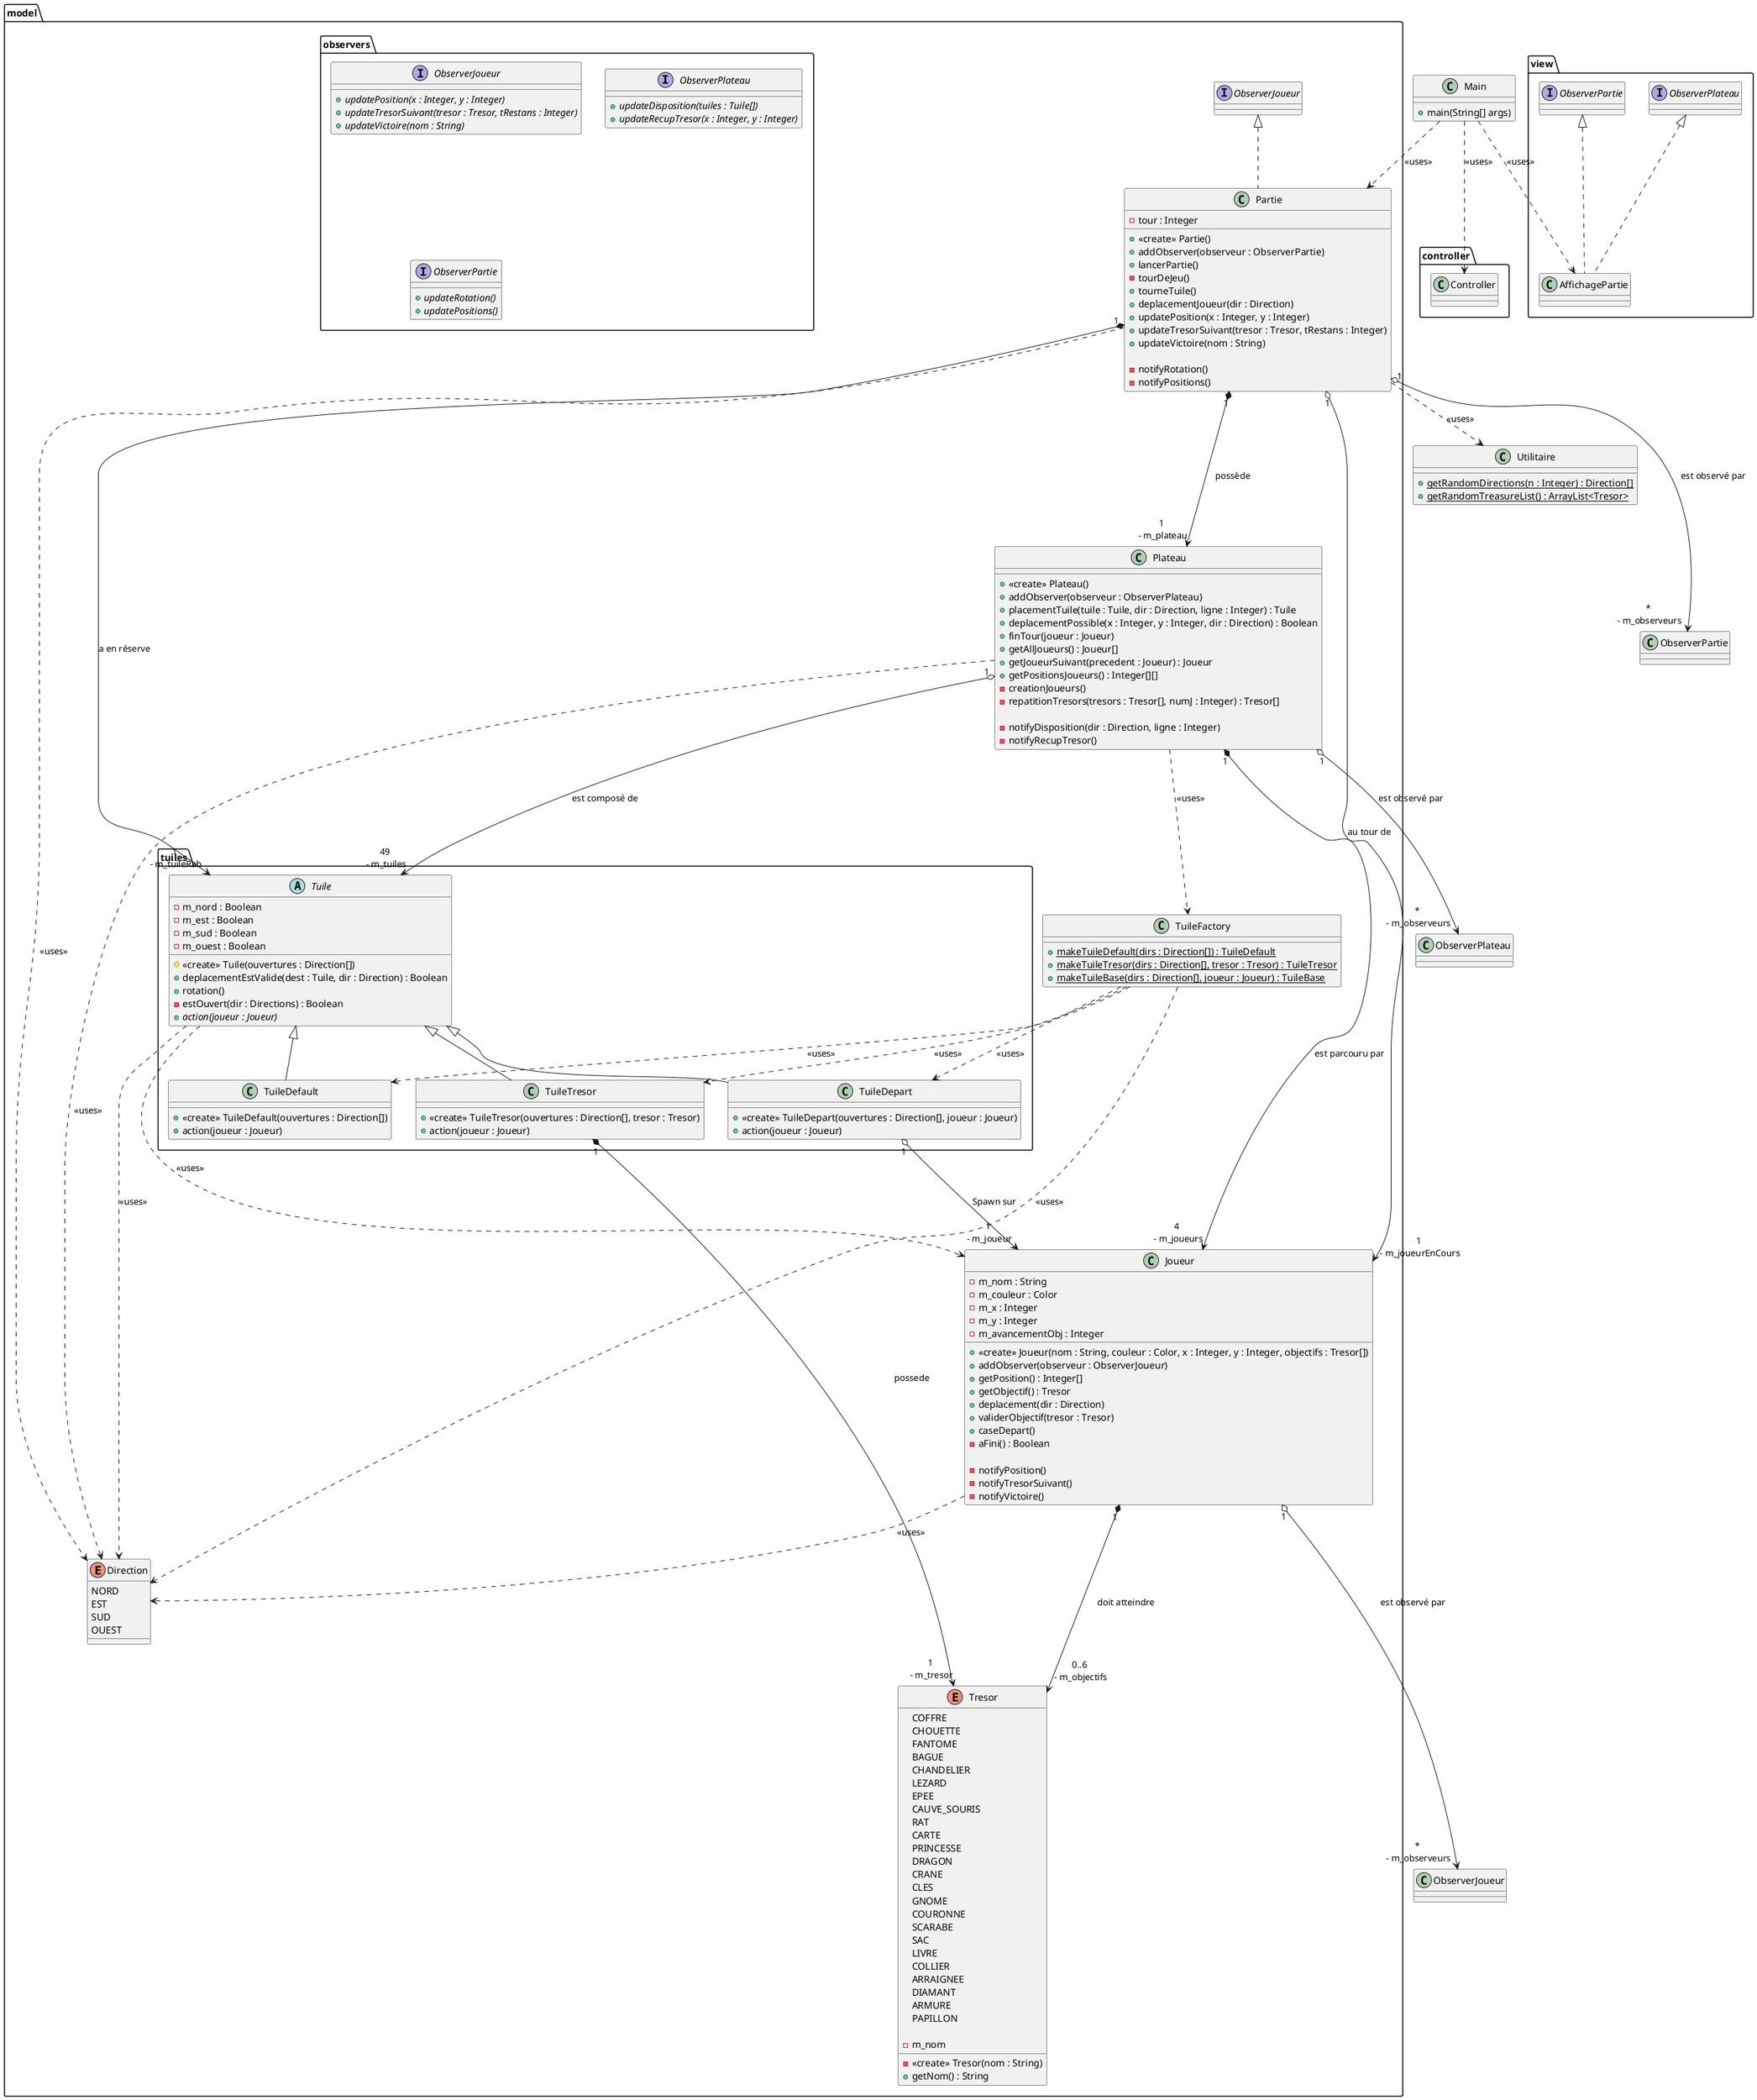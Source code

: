 @startuml
'https://plantuml.com/class-diagram

class Main
{
    + main(String[] args)
}

class Utilitaire
{
    + {static} getRandomDirections(n : Integer) : Direction[]
    + {static} getRandomTreasureList() : ArrayList<Tresor>
}

package model
{
    class Partie implements ObserverJoueur
    {
        - tour : Integer

        + <<create>> Partie()
        + addObserver(observeur : ObserverPartie)
        + lancerPartie()
        - tourDeJeu()
        + tourneTuile()
        + deplacementJoueur(dir : Direction)
        + updatePosition(x : Integer, y : Integer)
        + updateTresorSuivant(tresor : Tresor, tRestans : Integer)
        + updateVictoire(nom : String)

        - notifyRotation()
        - notifyPositions()
    }

    class Plateau
    {
        + <<create>> Plateau()
        + addObserver(observeur : ObserverPlateau)
        + placementTuile(tuile : Tuile, dir : Direction, ligne : Integer) : Tuile
        + deplacementPossible(x : Integer, y : Integer, dir : Direction) : Boolean
        + finTour(joueur : Joueur)
        + getAllJoueurs() : Joueur[]
        + getJoueurSuivant(precedent : Joueur) : Joueur
        + getPositionsJoueurs() : Integer[][]
        - creationJoueurs()
        - repatitionTresors(tresors : Tresor[], numJ : Integer) : Tresor[]

        - notifyDisposition(dir : Direction, ligne : Integer)
        - notifyRecupTresor()
    }

    enum Direction
    {
        NORD
        EST
        SUD
        OUEST
    }

    class TuileFactory
    {
        + {static} makeTuileDefault(dirs : Direction[]) : TuileDefault
        + {static} makeTuileTresor(dirs : Direction[], tresor : Tresor) : TuileTresor
        + {static} makeTuileBase(dirs : Direction[], joueur : Joueur) : TuileBase
    }

    package tuiles
    {
        abstract class Tuile
        {
            - m_nord : Boolean
            - m_est : Boolean
            - m_sud : Boolean
            - m_ouest : Boolean

            # <<create>> Tuile(ouvertures : Direction[])
            + deplacementEstValide(dest : Tuile, dir : Direction) : Boolean
            + rotation()
            - estOuvert(dir : Directions) : Boolean
            + {abstract} action(joueur : Joueur)
        }

        class TuileDefault extends Tuile
        {
            + <<create>> TuileDefault(ouvertures : Direction[])
            + action(joueur : Joueur)
        }
        /'
        TuileDefault ..> Direction : <<uses>>
        TuileDefault ..> Joueur : <<uses>>'/

        class TuileDepart extends Tuile
        {
            + <<create>> TuileDepart(ouvertures : Direction[], joueur : Joueur)
            + action(joueur : Joueur)
        }
        /'
        TuileDepart ..> Direction : <<uses>>
        TuileDepart ..> Joueur : <<uses>> '/

        class TuileTresor extends Tuile
        {
            + <<create>> TuileTresor(ouvertures : Direction[], tresor : Tresor)
            + action(joueur : Joueur)
        }
        /'
        TuileTresor ..> Direction : <<uses>>
        TuileTresor ..> Joueur : <<uses>>
        TuileTresor ..> Tresor : <<uses>>'/
    }

    class Joueur
    {
        - m_nom : String
        - m_couleur : Color
        - m_x : Integer
        - m_y : Integer
        - m_avancementObj : Integer

        + <<create>> Joueur(nom : String, couleur : Color, x : Integer, y : Integer, objectifs : Tresor[])
        + addObserver(observeur : ObserverJoueur)
        + getPosition() : Integer[]
        + getObjectif() : Tresor
        + deplacement(dir : Direction)
        + validerObjectif(tresor : Tresor)
        + caseDepart()
        - aFini() : Boolean

        - notifyPosition()
        - notifyTresorSuivant()
        - notifyVictoire()
    }

    enum Tresor
    {
        COFFRE
        CHOUETTE
        FANTOME
        BAGUE
        CHANDELIER
        LEZARD
        EPEE
        CAUVE_SOURIS
        RAT
        CARTE
        PRINCESSE
        DRAGON
        CRANE
        CLES
        GNOME
        COURONNE
        SCARABE
        SAC
        LIVRE
        COLLIER
        ARRAIGNEE
        DIAMANT
        ARMURE
        PAPILLON

        - <<create>> Tresor(nom : String)
        - m_nom
        + getNom() : String
    }

    package observers
    {
        interface ObserverJoueur
        {
            + {abstract} updatePosition(x : Integer, y : Integer)
            + {abstract} updateTresorSuivant(tresor : Tresor, tRestans : Integer)
            + {abstract} updateVictoire(nom : String)
        }

        interface ObserverPlateau
        {
            + {abstract} updateDisposition(tuiles : Tuile[])
            + {abstract} updateRecupTresor(x : Integer, y : Integer)
        }

        interface ObserverPartie
        {
            + {abstract} updateRotation()
            + {abstract} updatePositions()
        }
    }
}

package view
{
    class AffichagePartie implements ObserverPartie, ObserverPlateau
    {

    }
}

package controller
{
    class Controller
    {

    }
}

Main ..> Partie : <<uses>>
Main ..> Controller : <<uses>>
Main ..> AffichagePartie : <<uses>>
Joueur ..> Direction : <<uses>>
'Joueur ..> Tresor : <<uses>>
Tuile ..> Direction : <<uses>>
Tuile ..> Joueur : <<uses>>
TuileFactory ..> TuileDefault : <<uses>>
TuileFactory ..> TuileTresor : <<uses>>
TuileFactory ..> TuileDepart : <<uses>>
TuileFactory ..> Direction : <<uses>>
Plateau ..> Direction : <<uses>>
Plateau ..> TuileFactory : <<uses>>
Partie ..> Direction : <<uses>>
Partie ..> Utilitaire : <<uses>>

Partie "1" *---> "1\n - m_plateau" Plateau : possède
Partie "1" *---> "1\n - m_tuileRab" Tuile : a en réserve
Partie "1" o---> "1\n - m_joueurEnCours" Joueur : au tour de
Partie "1" o---> "*\n - m_observeurs" ObserverPartie : est observé par

Plateau "1" o---> "49\n - m_tuiles" Tuile : est composé de
Plateau "1" *---> "4\n - m_joueurs" Joueur : est parcouru par
Plateau "1" o---> "*\n - m_observeurs" ObserverPlateau : est observé par

TuileTresor "1" *---> "1\n - m_tresor" Tresor : possede
TuileDepart "1" o---> "1\n - m_joueur" Joueur : Spawn sur

Joueur "1" *---> "0..6\n - m_objectifs" Tresor : doit atteindre
Joueur "1" o---> "*\n - m_observeurs" ObserverJoueur : est observé par

@enduml
